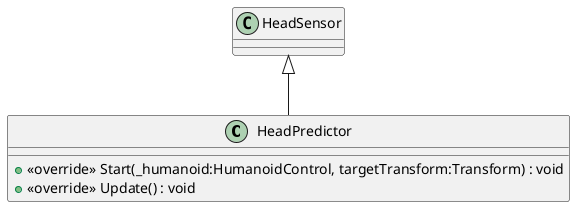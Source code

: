 @startuml
class HeadPredictor {
    + <<override>> Start(_humanoid:HumanoidControl, targetTransform:Transform) : void
    + <<override>> Update() : void
}
HeadSensor <|-- HeadPredictor
@enduml

